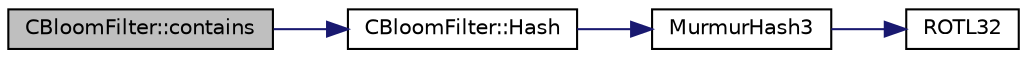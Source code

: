 digraph "CBloomFilter::contains"
{
  edge [fontname="Helvetica",fontsize="10",labelfontname="Helvetica",labelfontsize="10"];
  node [fontname="Helvetica",fontsize="10",shape=record];
  rankdir="LR";
  Node6 [label="CBloomFilter::contains",height=0.2,width=0.4,color="black", fillcolor="grey75", style="filled", fontcolor="black"];
  Node6 -> Node7 [color="midnightblue",fontsize="10",style="solid",fontname="Helvetica"];
  Node7 [label="CBloomFilter::Hash",height=0.2,width=0.4,color="black", fillcolor="white", style="filled",URL="$class_c_bloom_filter.html#a19031bd85ec49cb6f6d2cd8aa3414c75"];
  Node7 -> Node8 [color="midnightblue",fontsize="10",style="solid",fontname="Helvetica"];
  Node8 [label="MurmurHash3",height=0.2,width=0.4,color="black", fillcolor="white", style="filled",URL="$hash_8cpp.html#a3cf0406d24590eaad9a3163c552e9730"];
  Node8 -> Node9 [color="midnightblue",fontsize="10",style="solid",fontname="Helvetica"];
  Node9 [label="ROTL32",height=0.2,width=0.4,color="black", fillcolor="white", style="filled",URL="$hash_8cpp.html#aa8045f521ac28bee04e4980f93272dc0"];
}
